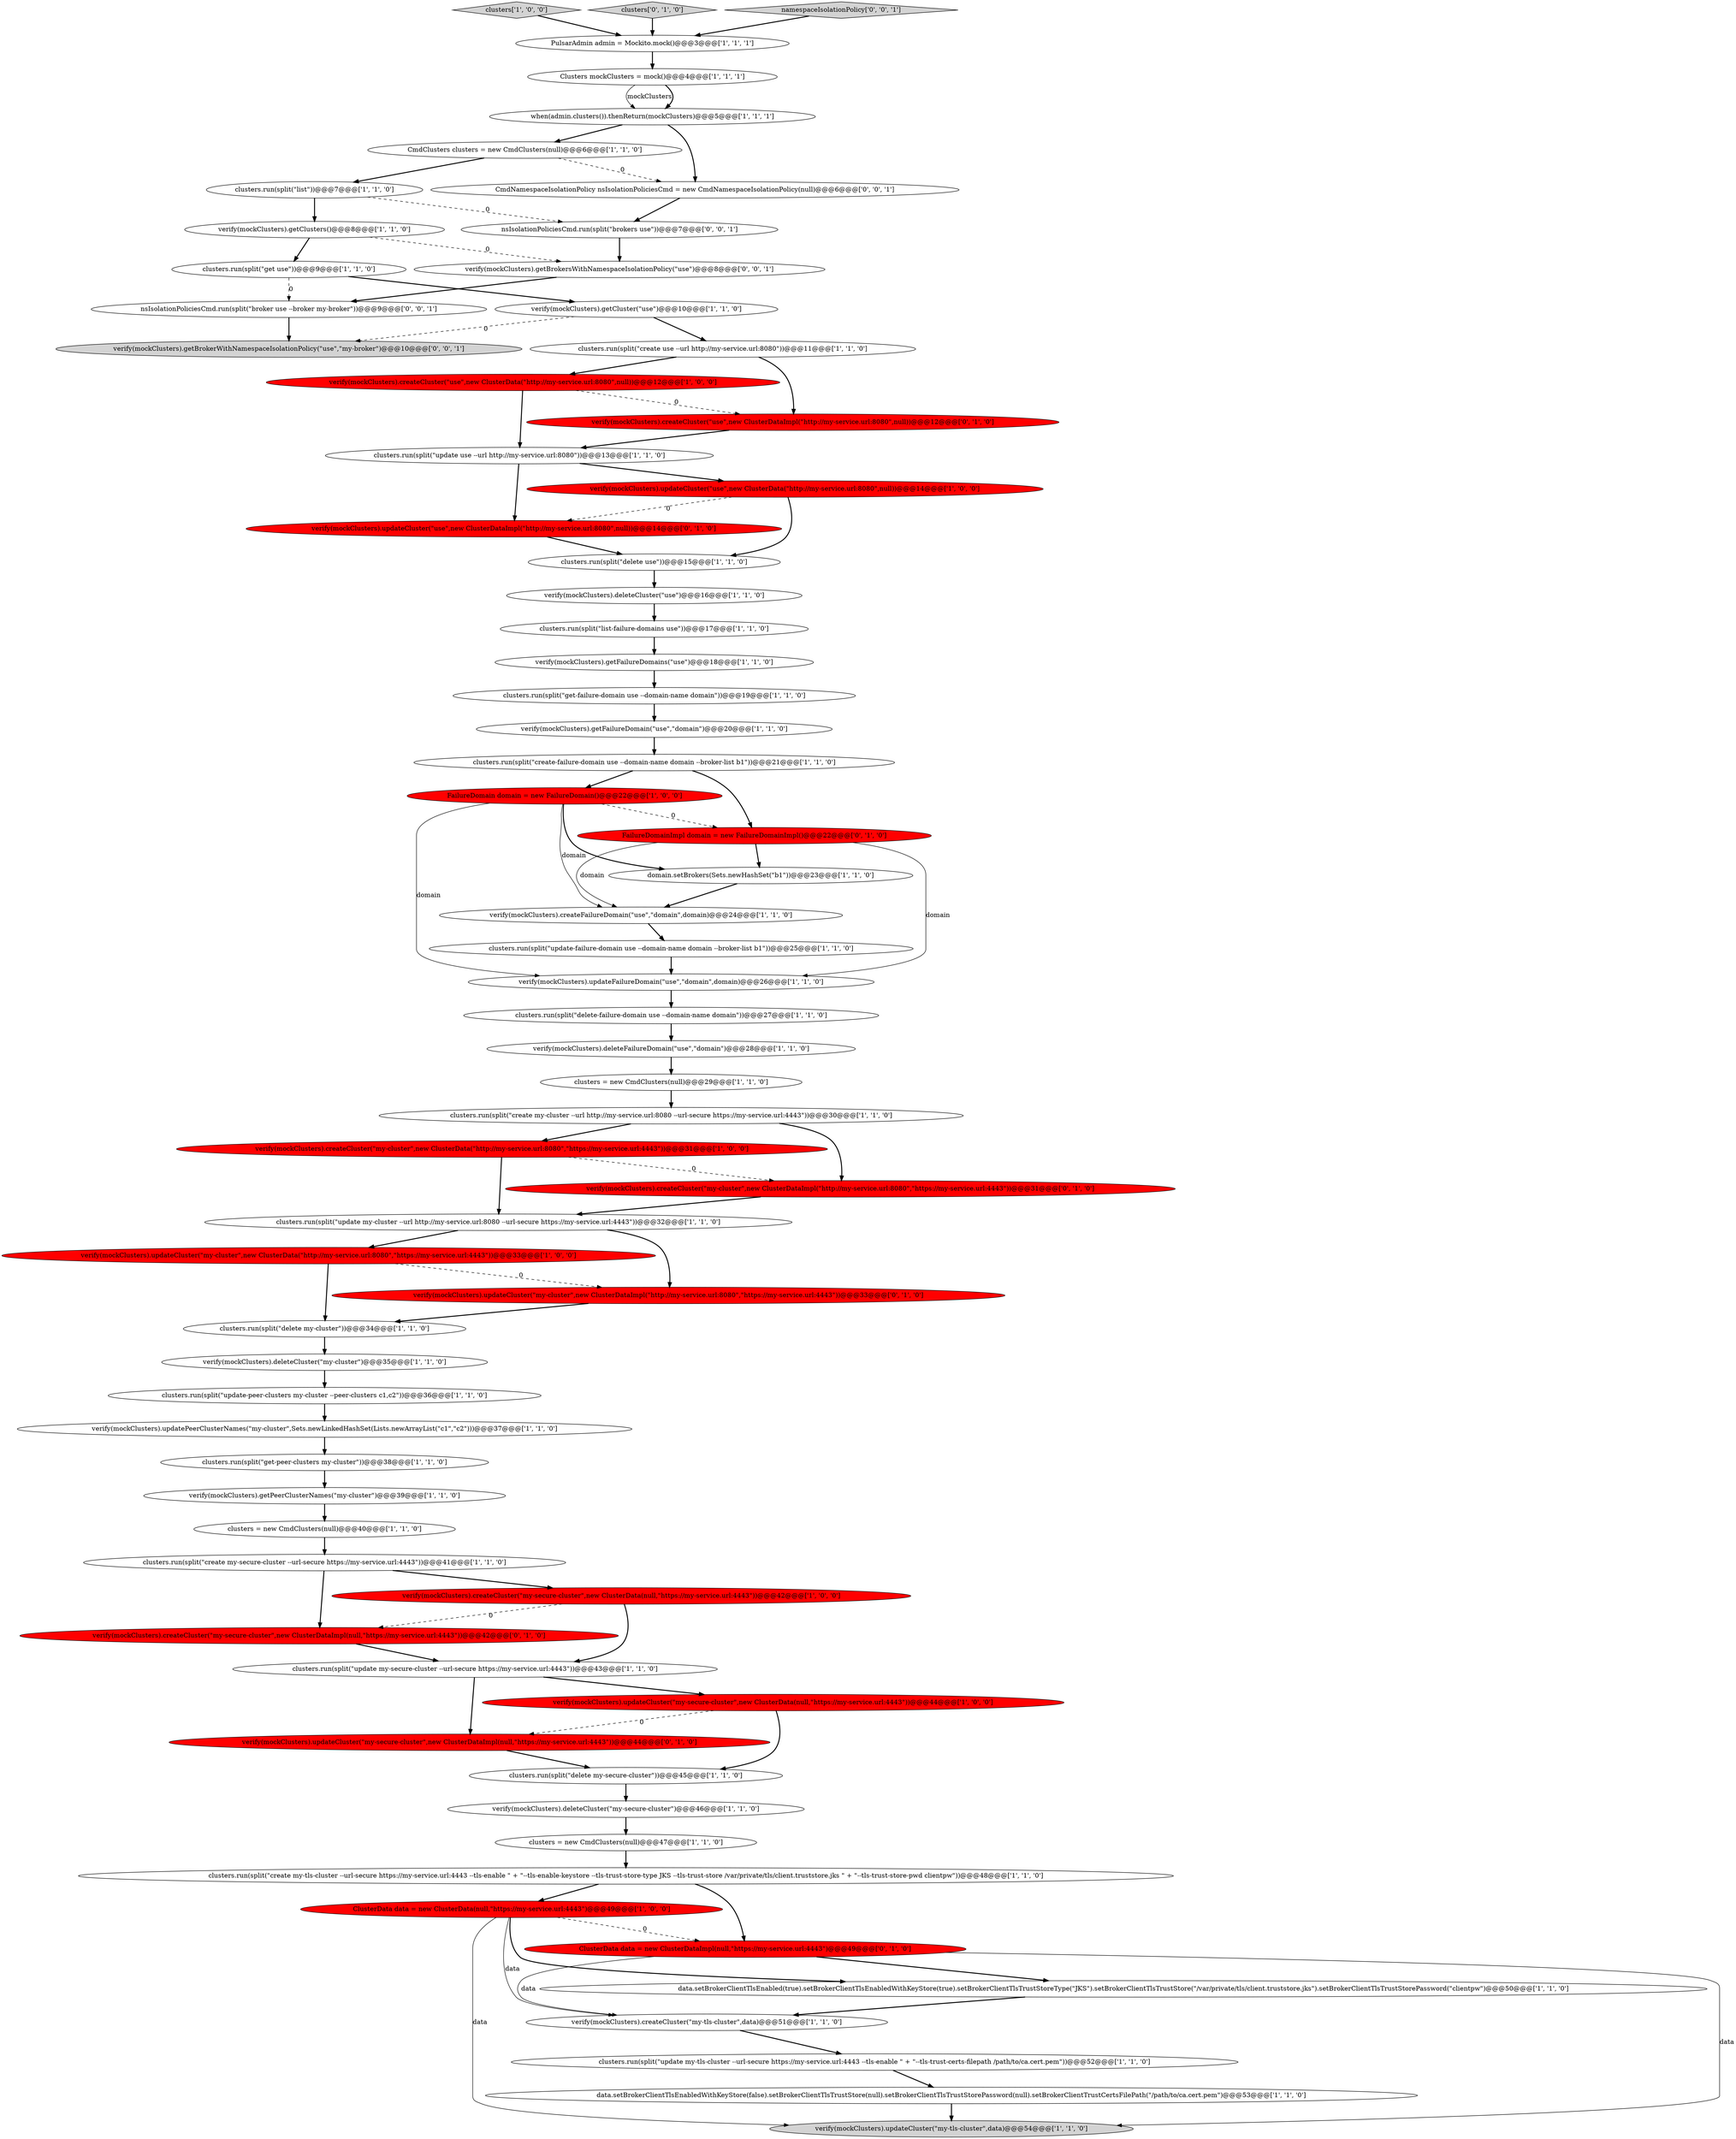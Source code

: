 digraph {
49 [style = filled, label = "verify(mockClusters).getPeerClusterNames(\"my-cluster\")@@@39@@@['1', '1', '0']", fillcolor = white, shape = ellipse image = "AAA0AAABBB1BBB"];
1 [style = filled, label = "verify(mockClusters).getCluster(\"use\")@@@10@@@['1', '1', '0']", fillcolor = white, shape = ellipse image = "AAA0AAABBB1BBB"];
28 [style = filled, label = "clusters.run(split(\"create my-tls-cluster --url-secure https://my-service.url:4443 --tls-enable \" + \"--tls-enable-keystore --tls-trust-store-type JKS --tls-trust-store /var/private/tls/client.truststore.jks \" + \"--tls-trust-store-pwd clientpw\"))@@@48@@@['1', '1', '0']", fillcolor = white, shape = ellipse image = "AAA0AAABBB1BBB"];
16 [style = filled, label = "clusters.run(split(\"create use --url http://my-service.url:8080\"))@@@11@@@['1', '1', '0']", fillcolor = white, shape = ellipse image = "AAA0AAABBB1BBB"];
9 [style = filled, label = "verify(mockClusters).createFailureDomain(\"use\",\"domain\",domain)@@@24@@@['1', '1', '0']", fillcolor = white, shape = ellipse image = "AAA0AAABBB1BBB"];
38 [style = filled, label = "domain.setBrokers(Sets.newHashSet(\"b1\"))@@@23@@@['1', '1', '0']", fillcolor = white, shape = ellipse image = "AAA0AAABBB1BBB"];
8 [style = filled, label = "data.setBrokerClientTlsEnabled(true).setBrokerClientTlsEnabledWithKeyStore(true).setBrokerClientTlsTrustStoreType(\"JKS\").setBrokerClientTlsTrustStore(\"/var/private/tls/client.truststore.jks\").setBrokerClientTlsTrustStorePassword(\"clientpw\")@@@50@@@['1', '1', '0']", fillcolor = white, shape = ellipse image = "AAA0AAABBB1BBB"];
5 [style = filled, label = "clusters.run(split(\"update-failure-domain use --domain-name domain --broker-list b1\"))@@@25@@@['1', '1', '0']", fillcolor = white, shape = ellipse image = "AAA0AAABBB1BBB"];
21 [style = filled, label = "clusters.run(split(\"list-failure-domains use\"))@@@17@@@['1', '1', '0']", fillcolor = white, shape = ellipse image = "AAA0AAABBB1BBB"];
37 [style = filled, label = "verify(mockClusters).getFailureDomain(\"use\",\"domain\")@@@20@@@['1', '1', '0']", fillcolor = white, shape = ellipse image = "AAA0AAABBB1BBB"];
57 [style = filled, label = "verify(mockClusters).createCluster(\"my-secure-cluster\",new ClusterDataImpl(null,\"https://my-service.url:4443\"))@@@42@@@['0', '1', '0']", fillcolor = red, shape = ellipse image = "AAA1AAABBB2BBB"];
7 [style = filled, label = "verify(mockClusters).updateFailureDomain(\"use\",\"domain\",domain)@@@26@@@['1', '1', '0']", fillcolor = white, shape = ellipse image = "AAA0AAABBB1BBB"];
46 [style = filled, label = "clusters.run(split(\"update my-tls-cluster --url-secure https://my-service.url:4443 --tls-enable \" + \"--tls-trust-certs-filepath /path/to/ca.cert.pem\"))@@@52@@@['1', '1', '0']", fillcolor = white, shape = ellipse image = "AAA0AAABBB1BBB"];
62 [style = filled, label = "verify(mockClusters).getBrokersWithNamespaceIsolationPolicy(\"use\")@@@8@@@['0', '0', '1']", fillcolor = white, shape = ellipse image = "AAA0AAABBB3BBB"];
35 [style = filled, label = "clusters.run(split(\"delete my-secure-cluster\"))@@@45@@@['1', '1', '0']", fillcolor = white, shape = ellipse image = "AAA0AAABBB1BBB"];
30 [style = filled, label = "clusters.run(split(\"delete-failure-domain use --domain-name domain\"))@@@27@@@['1', '1', '0']", fillcolor = white, shape = ellipse image = "AAA0AAABBB1BBB"];
43 [style = filled, label = "ClusterData data = new ClusterData(null,\"https://my-service.url:4443\")@@@49@@@['1', '0', '0']", fillcolor = red, shape = ellipse image = "AAA1AAABBB1BBB"];
19 [style = filled, label = "verify(mockClusters).createCluster(\"use\",new ClusterData(\"http://my-service.url:8080\",null))@@@12@@@['1', '0', '0']", fillcolor = red, shape = ellipse image = "AAA1AAABBB1BBB"];
2 [style = filled, label = "clusters.run(split(\"update my-secure-cluster --url-secure https://my-service.url:4443\"))@@@43@@@['1', '1', '0']", fillcolor = white, shape = ellipse image = "AAA0AAABBB1BBB"];
6 [style = filled, label = "verify(mockClusters).getFailureDomains(\"use\")@@@18@@@['1', '1', '0']", fillcolor = white, shape = ellipse image = "AAA0AAABBB1BBB"];
31 [style = filled, label = "verify(mockClusters).deleteCluster(\"my-cluster\")@@@35@@@['1', '1', '0']", fillcolor = white, shape = ellipse image = "AAA0AAABBB1BBB"];
33 [style = filled, label = "clusters.run(split(\"get-peer-clusters my-cluster\"))@@@38@@@['1', '1', '0']", fillcolor = white, shape = ellipse image = "AAA0AAABBB1BBB"];
47 [style = filled, label = "data.setBrokerClientTlsEnabledWithKeyStore(false).setBrokerClientTlsTrustStore(null).setBrokerClientTlsTrustStorePassword(null).setBrokerClientTrustCertsFilePath(\"/path/to/ca.cert.pem\")@@@53@@@['1', '1', '0']", fillcolor = white, shape = ellipse image = "AAA0AAABBB1BBB"];
50 [style = filled, label = "clusters.run(split(\"delete use\"))@@@15@@@['1', '1', '0']", fillcolor = white, shape = ellipse image = "AAA0AAABBB1BBB"];
66 [style = filled, label = "nsIsolationPoliciesCmd.run(split(\"brokers use\"))@@@7@@@['0', '0', '1']", fillcolor = white, shape = ellipse image = "AAA0AAABBB3BBB"];
32 [style = filled, label = "verify(mockClusters).updatePeerClusterNames(\"my-cluster\",Sets.newLinkedHashSet(Lists.newArrayList(\"c1\",\"c2\")))@@@37@@@['1', '1', '0']", fillcolor = white, shape = ellipse image = "AAA0AAABBB1BBB"];
55 [style = filled, label = "FailureDomainImpl domain = new FailureDomainImpl()@@@22@@@['0', '1', '0']", fillcolor = red, shape = ellipse image = "AAA1AAABBB2BBB"];
14 [style = filled, label = "clusters = new CmdClusters(null)@@@47@@@['1', '1', '0']", fillcolor = white, shape = ellipse image = "AAA0AAABBB1BBB"];
13 [style = filled, label = "verify(mockClusters).getClusters()@@@8@@@['1', '1', '0']", fillcolor = white, shape = ellipse image = "AAA0AAABBB1BBB"];
22 [style = filled, label = "clusters.run(split(\"get use\"))@@@9@@@['1', '1', '0']", fillcolor = white, shape = ellipse image = "AAA0AAABBB1BBB"];
17 [style = filled, label = "FailureDomain domain = new FailureDomain()@@@22@@@['1', '0', '0']", fillcolor = red, shape = ellipse image = "AAA1AAABBB1BBB"];
23 [style = filled, label = "verify(mockClusters).deleteCluster(\"use\")@@@16@@@['1', '1', '0']", fillcolor = white, shape = ellipse image = "AAA0AAABBB1BBB"];
53 [style = filled, label = "verify(mockClusters).updateCluster(\"use\",new ClusterDataImpl(\"http://my-service.url:8080\",null))@@@14@@@['0', '1', '0']", fillcolor = red, shape = ellipse image = "AAA1AAABBB2BBB"];
27 [style = filled, label = "clusters = new CmdClusters(null)@@@40@@@['1', '1', '0']", fillcolor = white, shape = ellipse image = "AAA0AAABBB1BBB"];
41 [style = filled, label = "clusters.run(split(\"create my-secure-cluster --url-secure https://my-service.url:4443\"))@@@41@@@['1', '1', '0']", fillcolor = white, shape = ellipse image = "AAA0AAABBB1BBB"];
0 [style = filled, label = "verify(mockClusters).createCluster(\"my-cluster\",new ClusterData(\"http://my-service.url:8080\",\"https://my-service.url:4443\"))@@@31@@@['1', '0', '0']", fillcolor = red, shape = ellipse image = "AAA1AAABBB1BBB"];
44 [style = filled, label = "CmdClusters clusters = new CmdClusters(null)@@@6@@@['1', '1', '0']", fillcolor = white, shape = ellipse image = "AAA0AAABBB1BBB"];
63 [style = filled, label = "nsIsolationPoliciesCmd.run(split(\"broker use --broker my-broker\"))@@@9@@@['0', '0', '1']", fillcolor = white, shape = ellipse image = "AAA0AAABBB3BBB"];
54 [style = filled, label = "verify(mockClusters).updateCluster(\"my-secure-cluster\",new ClusterDataImpl(null,\"https://my-service.url:4443\"))@@@44@@@['0', '1', '0']", fillcolor = red, shape = ellipse image = "AAA1AAABBB2BBB"];
24 [style = filled, label = "verify(mockClusters).deleteCluster(\"my-secure-cluster\")@@@46@@@['1', '1', '0']", fillcolor = white, shape = ellipse image = "AAA0AAABBB1BBB"];
18 [style = filled, label = "clusters.run(split(\"delete my-cluster\"))@@@34@@@['1', '1', '0']", fillcolor = white, shape = ellipse image = "AAA0AAABBB1BBB"];
3 [style = filled, label = "clusters.run(split(\"create-failure-domain use --domain-name domain --broker-list b1\"))@@@21@@@['1', '1', '0']", fillcolor = white, shape = ellipse image = "AAA0AAABBB1BBB"];
45 [style = filled, label = "clusters.run(split(\"update-peer-clusters my-cluster --peer-clusters c1,c2\"))@@@36@@@['1', '1', '0']", fillcolor = white, shape = ellipse image = "AAA0AAABBB1BBB"];
51 [style = filled, label = "PulsarAdmin admin = Mockito.mock()@@@3@@@['1', '1', '1']", fillcolor = white, shape = ellipse image = "AAA0AAABBB1BBB"];
10 [style = filled, label = "verify(mockClusters).updateCluster(\"my-tls-cluster\",data)@@@54@@@['1', '1', '0']", fillcolor = lightgray, shape = ellipse image = "AAA0AAABBB1BBB"];
20 [style = filled, label = "verify(mockClusters).createCluster(\"my-tls-cluster\",data)@@@51@@@['1', '1', '0']", fillcolor = white, shape = ellipse image = "AAA0AAABBB1BBB"];
58 [style = filled, label = "verify(mockClusters).createCluster(\"use\",new ClusterDataImpl(\"http://my-service.url:8080\",null))@@@12@@@['0', '1', '0']", fillcolor = red, shape = ellipse image = "AAA1AAABBB2BBB"];
52 [style = filled, label = "Clusters mockClusters = mock()@@@4@@@['1', '1', '1']", fillcolor = white, shape = ellipse image = "AAA0AAABBB1BBB"];
61 [style = filled, label = "ClusterData data = new ClusterDataImpl(null,\"https://my-service.url:4443\")@@@49@@@['0', '1', '0']", fillcolor = red, shape = ellipse image = "AAA1AAABBB2BBB"];
4 [style = filled, label = "verify(mockClusters).updateCluster(\"my-cluster\",new ClusterData(\"http://my-service.url:8080\",\"https://my-service.url:4443\"))@@@33@@@['1', '0', '0']", fillcolor = red, shape = ellipse image = "AAA1AAABBB1BBB"];
11 [style = filled, label = "clusters = new CmdClusters(null)@@@29@@@['1', '1', '0']", fillcolor = white, shape = ellipse image = "AAA0AAABBB1BBB"];
40 [style = filled, label = "clusters.run(split(\"update use --url http://my-service.url:8080\"))@@@13@@@['1', '1', '0']", fillcolor = white, shape = ellipse image = "AAA0AAABBB1BBB"];
56 [style = filled, label = "verify(mockClusters).updateCluster(\"my-cluster\",new ClusterDataImpl(\"http://my-service.url:8080\",\"https://my-service.url:4443\"))@@@33@@@['0', '1', '0']", fillcolor = red, shape = ellipse image = "AAA1AAABBB2BBB"];
59 [style = filled, label = "verify(mockClusters).createCluster(\"my-cluster\",new ClusterDataImpl(\"http://my-service.url:8080\",\"https://my-service.url:4443\"))@@@31@@@['0', '1', '0']", fillcolor = red, shape = ellipse image = "AAA1AAABBB2BBB"];
25 [style = filled, label = "verify(mockClusters).createCluster(\"my-secure-cluster\",new ClusterData(null,\"https://my-service.url:4443\"))@@@42@@@['1', '0', '0']", fillcolor = red, shape = ellipse image = "AAA1AAABBB1BBB"];
64 [style = filled, label = "verify(mockClusters).getBrokerWithNamespaceIsolationPolicy(\"use\",\"my-broker\")@@@10@@@['0', '0', '1']", fillcolor = lightgray, shape = ellipse image = "AAA0AAABBB3BBB"];
34 [style = filled, label = "clusters.run(split(\"update my-cluster --url http://my-service.url:8080 --url-secure https://my-service.url:4443\"))@@@32@@@['1', '1', '0']", fillcolor = white, shape = ellipse image = "AAA0AAABBB1BBB"];
39 [style = filled, label = "clusters.run(split(\"get-failure-domain use --domain-name domain\"))@@@19@@@['1', '1', '0']", fillcolor = white, shape = ellipse image = "AAA0AAABBB1BBB"];
36 [style = filled, label = "verify(mockClusters).deleteFailureDomain(\"use\",\"domain\")@@@28@@@['1', '1', '0']", fillcolor = white, shape = ellipse image = "AAA0AAABBB1BBB"];
15 [style = filled, label = "when(admin.clusters()).thenReturn(mockClusters)@@@5@@@['1', '1', '1']", fillcolor = white, shape = ellipse image = "AAA0AAABBB1BBB"];
48 [style = filled, label = "verify(mockClusters).updateCluster(\"use\",new ClusterData(\"http://my-service.url:8080\",null))@@@14@@@['1', '0', '0']", fillcolor = red, shape = ellipse image = "AAA1AAABBB1BBB"];
65 [style = filled, label = "CmdNamespaceIsolationPolicy nsIsolationPoliciesCmd = new CmdNamespaceIsolationPolicy(null)@@@6@@@['0', '0', '1']", fillcolor = white, shape = ellipse image = "AAA0AAABBB3BBB"];
26 [style = filled, label = "clusters['1', '0', '0']", fillcolor = lightgray, shape = diamond image = "AAA0AAABBB1BBB"];
12 [style = filled, label = "clusters.run(split(\"create my-cluster --url http://my-service.url:8080 --url-secure https://my-service.url:4443\"))@@@30@@@['1', '1', '0']", fillcolor = white, shape = ellipse image = "AAA0AAABBB1BBB"];
60 [style = filled, label = "clusters['0', '1', '0']", fillcolor = lightgray, shape = diamond image = "AAA0AAABBB2BBB"];
67 [style = filled, label = "namespaceIsolationPolicy['0', '0', '1']", fillcolor = lightgray, shape = diamond image = "AAA0AAABBB3BBB"];
29 [style = filled, label = "clusters.run(split(\"list\"))@@@7@@@['1', '1', '0']", fillcolor = white, shape = ellipse image = "AAA0AAABBB1BBB"];
42 [style = filled, label = "verify(mockClusters).updateCluster(\"my-secure-cluster\",new ClusterData(null,\"https://my-service.url:4443\"))@@@44@@@['1', '0', '0']", fillcolor = red, shape = ellipse image = "AAA1AAABBB1BBB"];
4->56 [style = dashed, label="0"];
7->30 [style = bold, label=""];
25->57 [style = dashed, label="0"];
30->36 [style = bold, label=""];
14->28 [style = bold, label=""];
47->10 [style = bold, label=""];
66->62 [style = bold, label=""];
17->7 [style = solid, label="domain"];
0->59 [style = dashed, label="0"];
36->11 [style = bold, label=""];
26->51 [style = bold, label=""];
37->3 [style = bold, label=""];
17->38 [style = bold, label=""];
8->20 [style = bold, label=""];
48->53 [style = dashed, label="0"];
28->43 [style = bold, label=""];
52->15 [style = solid, label="mockClusters"];
43->8 [style = bold, label=""];
9->5 [style = bold, label=""];
19->58 [style = dashed, label="0"];
13->22 [style = bold, label=""];
55->9 [style = solid, label="domain"];
60->51 [style = bold, label=""];
42->54 [style = dashed, label="0"];
18->31 [style = bold, label=""];
50->23 [style = bold, label=""];
43->10 [style = solid, label="data"];
29->66 [style = dashed, label="0"];
61->20 [style = solid, label="data"];
48->50 [style = bold, label=""];
65->66 [style = bold, label=""];
11->12 [style = bold, label=""];
4->18 [style = bold, label=""];
55->38 [style = bold, label=""];
59->34 [style = bold, label=""];
16->19 [style = bold, label=""];
13->62 [style = dashed, label="0"];
25->2 [style = bold, label=""];
0->34 [style = bold, label=""];
1->16 [style = bold, label=""];
28->61 [style = bold, label=""];
61->8 [style = bold, label=""];
5->7 [style = bold, label=""];
67->51 [style = bold, label=""];
56->18 [style = bold, label=""];
6->39 [style = bold, label=""];
57->2 [style = bold, label=""];
52->15 [style = bold, label=""];
39->37 [style = bold, label=""];
54->35 [style = bold, label=""];
40->53 [style = bold, label=""];
44->29 [style = bold, label=""];
38->9 [style = bold, label=""];
45->32 [style = bold, label=""];
15->44 [style = bold, label=""];
51->52 [style = bold, label=""];
3->55 [style = bold, label=""];
32->33 [style = bold, label=""];
35->24 [style = bold, label=""];
34->56 [style = bold, label=""];
53->50 [style = bold, label=""];
1->64 [style = dashed, label="0"];
3->17 [style = bold, label=""];
2->54 [style = bold, label=""];
17->55 [style = dashed, label="0"];
43->20 [style = solid, label="data"];
22->1 [style = bold, label=""];
33->49 [style = bold, label=""];
19->40 [style = bold, label=""];
16->58 [style = bold, label=""];
40->48 [style = bold, label=""];
44->65 [style = dashed, label="0"];
21->6 [style = bold, label=""];
17->9 [style = solid, label="domain"];
63->64 [style = bold, label=""];
20->46 [style = bold, label=""];
62->63 [style = bold, label=""];
58->40 [style = bold, label=""];
43->61 [style = dashed, label="0"];
49->27 [style = bold, label=""];
22->63 [style = dashed, label="0"];
46->47 [style = bold, label=""];
12->0 [style = bold, label=""];
41->57 [style = bold, label=""];
24->14 [style = bold, label=""];
42->35 [style = bold, label=""];
55->7 [style = solid, label="domain"];
23->21 [style = bold, label=""];
27->41 [style = bold, label=""];
12->59 [style = bold, label=""];
34->4 [style = bold, label=""];
41->25 [style = bold, label=""];
15->65 [style = bold, label=""];
31->45 [style = bold, label=""];
2->42 [style = bold, label=""];
61->10 [style = solid, label="data"];
29->13 [style = bold, label=""];
}
